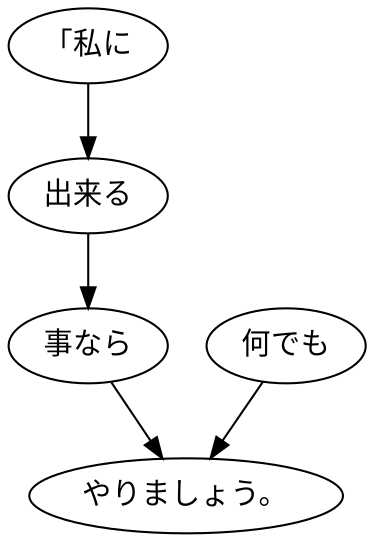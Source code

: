 digraph graph5238 {
	node0 [label="「私に"];
	node1 [label="出来る"];
	node2 [label="事なら"];
	node3 [label="何でも"];
	node4 [label="やりましょう。"];
	node0 -> node1;
	node1 -> node2;
	node2 -> node4;
	node3 -> node4;
}
